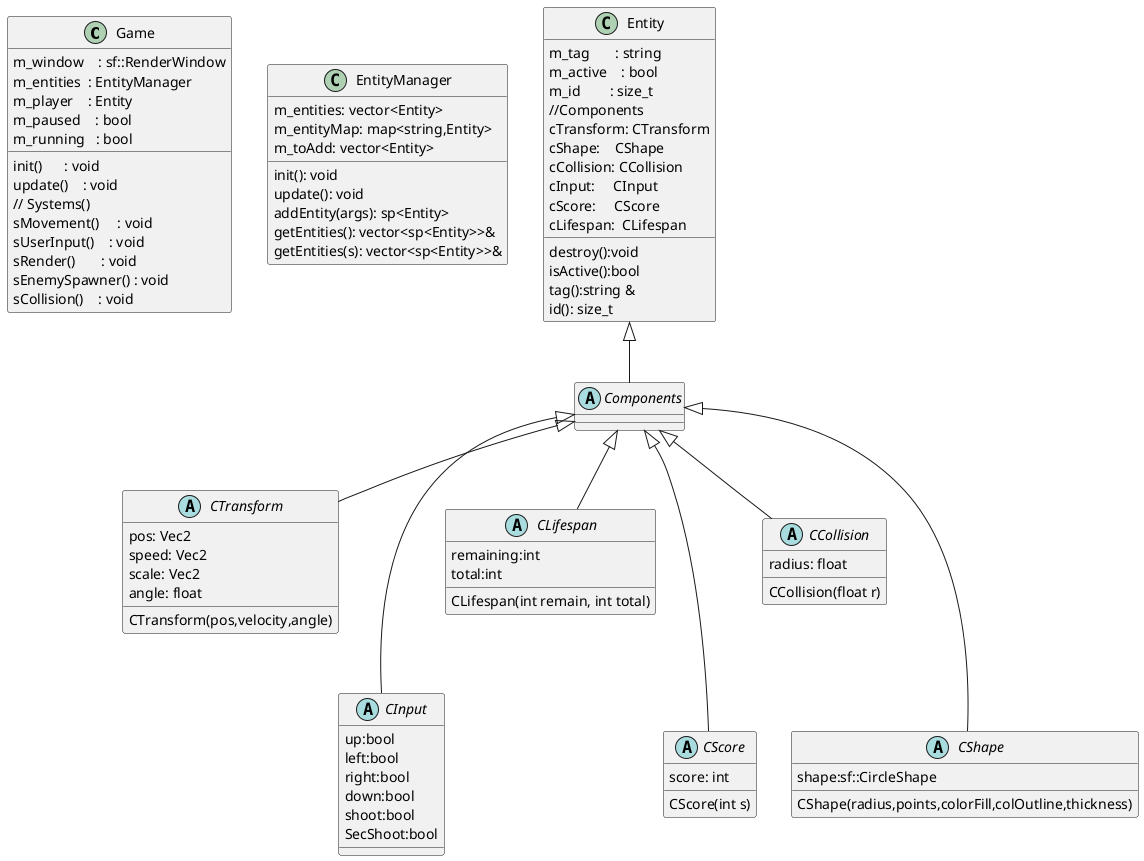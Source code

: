 @startuml
'https://plantuml.com/class-diagram

abstract class Game
abstract class EntityManager
abstract class Entity
abstract class Components

abstract CTransform
{
pos: Vec2
speed: Vec2
scale: Vec2
angle: float
CTransform(pos,velocity,angle)
}
Entity<|--Components
Components<|--CTransform
Components<|---CInput
Components<|--CLifespan
Components<|---CScore
Components<|--CCollision
Components<|---CShape
abstract CCollision
{
radius: float
CCollision(float r)
}
abstract CLifespan
{
remaining:int
total:int
CLifespan(int remain, int total)
}
abstract CScore
{
score: int
CScore(int s)
}

abstract CInput
{
up:bool
left:bool
right:bool
down:bool
shoot:bool
SecShoot:bool
}
abstract CShape
{
shape:sf::CircleShape
CShape(radius,points,colorFill,colOutline,thickness)
}
class Game {
m_window    : sf::RenderWindow
m_entities  : EntityManager
m_player    : Entity
m_paused    : bool
m_running   : bool
init()      : void
update()    : void
// Systems()
sMovement()     : void
sUserInput()    : void
sRender()       : void
sEnemySpawner() : void
sCollision()    : void
}

class EntityManager
{
m_entities: vector<Entity>
m_entityMap: map<string,Entity>
m_toAdd: vector<Entity>
init(): void
update(): void
addEntity(args): sp<Entity>
getEntities(): vector<sp<Entity>>&
getEntities(s): vector<sp<Entity>>&
}

class Entity
{
m_tag       : string
m_active    : bool
m_id        : size_t
//Components
cTransform: CTransform
cShape:    CShape
cCollision: CCollision
cInput:     CInput
cScore:     CScore
cLifespan:  CLifespan
destroy():void
isActive():bool
tag():string &
id(): size_t
}

@enduml